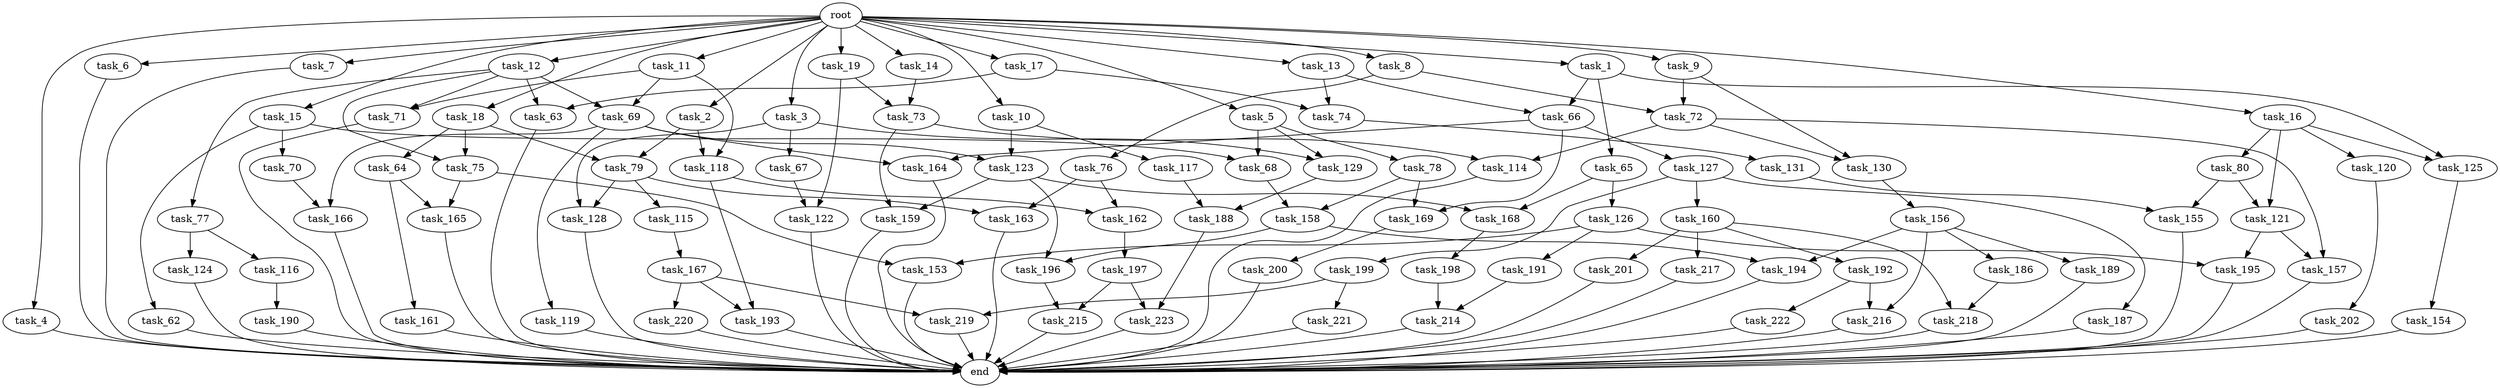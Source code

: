 digraph G {
  root [size="0.000000"];
  task_1 [size="10.240000"];
  task_2 [size="10.240000"];
  task_3 [size="10.240000"];
  task_4 [size="10.240000"];
  task_5 [size="10.240000"];
  task_6 [size="10.240000"];
  task_7 [size="10.240000"];
  task_8 [size="10.240000"];
  task_9 [size="10.240000"];
  task_10 [size="10.240000"];
  task_11 [size="10.240000"];
  task_12 [size="10.240000"];
  task_13 [size="10.240000"];
  task_14 [size="10.240000"];
  task_15 [size="10.240000"];
  task_16 [size="10.240000"];
  task_17 [size="10.240000"];
  task_18 [size="10.240000"];
  task_19 [size="10.240000"];
  task_62 [size="2147483648.000000"];
  task_63 [size="15547781611.520000"];
  task_64 [size="6957847019.520000"];
  task_65 [size="343597383.680000"];
  task_66 [size="3435973836.800000"];
  task_67 [size="343597383.680000"];
  task_68 [size="9105330667.520000"];
  task_69 [size="9363028705.280001"];
  task_70 [size="2147483648.000000"];
  task_71 [size="9363028705.280001"];
  task_72 [size="6356551598.080000"];
  task_73 [size="12455405158.400000"];
  task_74 [size="10050223472.639999"];
  task_75 [size="15547781611.520000"];
  task_76 [size="2147483648.000000"];
  task_77 [size="8589934592.000000"];
  task_78 [size="6957847019.520000"];
  task_79 [size="15547781611.520000"];
  task_80 [size="2147483648.000000"];
  task_114 [size="1717986918.400000"];
  task_115 [size="1374389534.720000"];
  task_116 [size="8589934592.000000"];
  task_117 [size="5497558138.880000"];
  task_118 [size="9363028705.280001"];
  task_119 [size="4209067950.080000"];
  task_120 [size="2147483648.000000"];
  task_121 [size="3521873182.720000"];
  task_122 [size="7730941132.800000"];
  task_123 [size="9706626088.960001"];
  task_124 [size="8589934592.000000"];
  task_125 [size="2491081031.680000"];
  task_126 [size="6957847019.520000"];
  task_127 [size="343597383.680000"];
  task_128 [size="1717986918.400000"];
  task_129 [size="7301444403.200000"];
  task_130 [size="4552665333.760000"];
  task_131 [size="4209067950.080000"];
  task_153 [size="7645041786.880000"];
  task_154 [size="5497558138.880000"];
  task_155 [size="2147483648.000000"];
  task_156 [size="4209067950.080000"];
  task_157 [size="1116691496.960000"];
  task_158 [size="5841155522.560000"];
  task_159 [size="1717986918.400000"];
  task_160 [size="3092376453.120000"];
  task_161 [size="3092376453.120000"];
  task_162 [size="7645041786.880000"];
  task_163 [size="6871947673.600000"];
  task_164 [size="4552665333.760000"];
  task_165 [size="8589934592.000000"];
  task_166 [size="8418135900.160000"];
  task_167 [size="8589934592.000000"];
  task_168 [size="7301444403.200000"];
  task_169 [size="5841155522.560000"];
  task_186 [size="6957847019.520000"];
  task_187 [size="3092376453.120000"];
  task_188 [size="2920577761.280000"];
  task_189 [size="6957847019.520000"];
  task_190 [size="2147483648.000000"];
  task_191 [size="2147483648.000000"];
  task_192 [size="1374389534.720000"];
  task_193 [size="9105330667.520000"];
  task_194 [size="10050223472.639999"];
  task_195 [size="2920577761.280000"];
  task_196 [size="3435973836.800000"];
  task_197 [size="4209067950.080000"];
  task_198 [size="1374389534.720000"];
  task_199 [size="3092376453.120000"];
  task_200 [size="5497558138.880000"];
  task_201 [size="1374389534.720000"];
  task_202 [size="5497558138.880000"];
  task_214 [size="7645041786.880000"];
  task_215 [size="8589934592.000000"];
  task_216 [size="7301444403.200000"];
  task_217 [size="1374389534.720000"];
  task_218 [size="3521873182.720000"];
  task_219 [size="9105330667.520000"];
  task_220 [size="6957847019.520000"];
  task_221 [size="2147483648.000000"];
  task_222 [size="343597383.680000"];
  task_223 [size="5841155522.560000"];
  end [size="0.000000"];

  root -> task_1 [size="1.000000"];
  root -> task_2 [size="1.000000"];
  root -> task_3 [size="1.000000"];
  root -> task_4 [size="1.000000"];
  root -> task_5 [size="1.000000"];
  root -> task_6 [size="1.000000"];
  root -> task_7 [size="1.000000"];
  root -> task_8 [size="1.000000"];
  root -> task_9 [size="1.000000"];
  root -> task_10 [size="1.000000"];
  root -> task_11 [size="1.000000"];
  root -> task_12 [size="1.000000"];
  root -> task_13 [size="1.000000"];
  root -> task_14 [size="1.000000"];
  root -> task_15 [size="1.000000"];
  root -> task_16 [size="1.000000"];
  root -> task_17 [size="1.000000"];
  root -> task_18 [size="1.000000"];
  root -> task_19 [size="1.000000"];
  task_1 -> task_65 [size="33554432.000000"];
  task_1 -> task_66 [size="33554432.000000"];
  task_1 -> task_125 [size="33554432.000000"];
  task_2 -> task_79 [size="838860800.000000"];
  task_2 -> task_118 [size="838860800.000000"];
  task_3 -> task_67 [size="33554432.000000"];
  task_3 -> task_128 [size="33554432.000000"];
  task_3 -> task_129 [size="33554432.000000"];
  task_4 -> end [size="1.000000"];
  task_5 -> task_68 [size="679477248.000000"];
  task_5 -> task_78 [size="679477248.000000"];
  task_5 -> task_129 [size="679477248.000000"];
  task_6 -> end [size="1.000000"];
  task_7 -> end [size="1.000000"];
  task_8 -> task_72 [size="209715200.000000"];
  task_8 -> task_76 [size="209715200.000000"];
  task_9 -> task_72 [size="411041792.000000"];
  task_9 -> task_130 [size="411041792.000000"];
  task_10 -> task_117 [size="536870912.000000"];
  task_10 -> task_123 [size="536870912.000000"];
  task_11 -> task_69 [size="75497472.000000"];
  task_11 -> task_71 [size="75497472.000000"];
  task_11 -> task_118 [size="75497472.000000"];
  task_12 -> task_63 [size="838860800.000000"];
  task_12 -> task_69 [size="838860800.000000"];
  task_12 -> task_71 [size="838860800.000000"];
  task_12 -> task_75 [size="838860800.000000"];
  task_12 -> task_77 [size="838860800.000000"];
  task_13 -> task_66 [size="301989888.000000"];
  task_13 -> task_74 [size="301989888.000000"];
  task_14 -> task_73 [size="536870912.000000"];
  task_15 -> task_62 [size="209715200.000000"];
  task_15 -> task_68 [size="209715200.000000"];
  task_15 -> task_70 [size="209715200.000000"];
  task_16 -> task_80 [size="209715200.000000"];
  task_16 -> task_120 [size="209715200.000000"];
  task_16 -> task_121 [size="209715200.000000"];
  task_16 -> task_125 [size="209715200.000000"];
  task_17 -> task_63 [size="679477248.000000"];
  task_17 -> task_74 [size="679477248.000000"];
  task_18 -> task_64 [size="679477248.000000"];
  task_18 -> task_75 [size="679477248.000000"];
  task_18 -> task_79 [size="679477248.000000"];
  task_19 -> task_73 [size="679477248.000000"];
  task_19 -> task_122 [size="679477248.000000"];
  task_62 -> end [size="1.000000"];
  task_63 -> end [size="1.000000"];
  task_64 -> task_161 [size="301989888.000000"];
  task_64 -> task_165 [size="301989888.000000"];
  task_65 -> task_126 [size="679477248.000000"];
  task_65 -> task_168 [size="679477248.000000"];
  task_66 -> task_127 [size="33554432.000000"];
  task_66 -> task_164 [size="33554432.000000"];
  task_66 -> task_169 [size="33554432.000000"];
  task_67 -> task_122 [size="75497472.000000"];
  task_68 -> task_158 [size="33554432.000000"];
  task_69 -> task_119 [size="411041792.000000"];
  task_69 -> task_123 [size="411041792.000000"];
  task_69 -> task_164 [size="411041792.000000"];
  task_69 -> task_166 [size="411041792.000000"];
  task_70 -> task_166 [size="411041792.000000"];
  task_71 -> end [size="1.000000"];
  task_72 -> task_114 [size="33554432.000000"];
  task_72 -> task_130 [size="33554432.000000"];
  task_72 -> task_157 [size="33554432.000000"];
  task_73 -> task_114 [size="134217728.000000"];
  task_73 -> task_159 [size="134217728.000000"];
  task_74 -> task_131 [size="411041792.000000"];
  task_75 -> task_153 [size="536870912.000000"];
  task_75 -> task_165 [size="536870912.000000"];
  task_76 -> task_162 [size="536870912.000000"];
  task_76 -> task_163 [size="536870912.000000"];
  task_77 -> task_116 [size="838860800.000000"];
  task_77 -> task_124 [size="838860800.000000"];
  task_78 -> task_158 [size="536870912.000000"];
  task_78 -> task_169 [size="536870912.000000"];
  task_79 -> task_115 [size="134217728.000000"];
  task_79 -> task_128 [size="134217728.000000"];
  task_79 -> task_163 [size="134217728.000000"];
  task_80 -> task_121 [size="134217728.000000"];
  task_80 -> task_155 [size="134217728.000000"];
  task_114 -> end [size="1.000000"];
  task_115 -> task_167 [size="838860800.000000"];
  task_116 -> task_190 [size="209715200.000000"];
  task_117 -> task_188 [size="75497472.000000"];
  task_118 -> task_162 [size="209715200.000000"];
  task_118 -> task_193 [size="209715200.000000"];
  task_119 -> end [size="1.000000"];
  task_120 -> task_202 [size="536870912.000000"];
  task_121 -> task_157 [size="75497472.000000"];
  task_121 -> task_195 [size="75497472.000000"];
  task_122 -> end [size="1.000000"];
  task_123 -> task_159 [size="33554432.000000"];
  task_123 -> task_168 [size="33554432.000000"];
  task_123 -> task_196 [size="33554432.000000"];
  task_124 -> end [size="1.000000"];
  task_125 -> task_154 [size="536870912.000000"];
  task_126 -> task_153 [size="209715200.000000"];
  task_126 -> task_191 [size="209715200.000000"];
  task_126 -> task_195 [size="209715200.000000"];
  task_127 -> task_160 [size="301989888.000000"];
  task_127 -> task_187 [size="301989888.000000"];
  task_127 -> task_199 [size="301989888.000000"];
  task_128 -> end [size="1.000000"];
  task_129 -> task_188 [size="209715200.000000"];
  task_130 -> task_156 [size="411041792.000000"];
  task_131 -> task_155 [size="75497472.000000"];
  task_153 -> end [size="1.000000"];
  task_154 -> end [size="1.000000"];
  task_155 -> end [size="1.000000"];
  task_156 -> task_186 [size="679477248.000000"];
  task_156 -> task_189 [size="679477248.000000"];
  task_156 -> task_194 [size="679477248.000000"];
  task_156 -> task_216 [size="679477248.000000"];
  task_157 -> end [size="1.000000"];
  task_158 -> task_194 [size="301989888.000000"];
  task_158 -> task_196 [size="301989888.000000"];
  task_159 -> end [size="1.000000"];
  task_160 -> task_192 [size="134217728.000000"];
  task_160 -> task_201 [size="134217728.000000"];
  task_160 -> task_217 [size="134217728.000000"];
  task_160 -> task_218 [size="134217728.000000"];
  task_161 -> end [size="1.000000"];
  task_162 -> task_197 [size="411041792.000000"];
  task_163 -> end [size="1.000000"];
  task_164 -> end [size="1.000000"];
  task_165 -> end [size="1.000000"];
  task_166 -> end [size="1.000000"];
  task_167 -> task_193 [size="679477248.000000"];
  task_167 -> task_219 [size="679477248.000000"];
  task_167 -> task_220 [size="679477248.000000"];
  task_168 -> task_198 [size="134217728.000000"];
  task_169 -> task_200 [size="536870912.000000"];
  task_186 -> task_218 [size="209715200.000000"];
  task_187 -> end [size="1.000000"];
  task_188 -> task_223 [size="33554432.000000"];
  task_189 -> end [size="1.000000"];
  task_190 -> end [size="1.000000"];
  task_191 -> task_214 [size="209715200.000000"];
  task_192 -> task_216 [size="33554432.000000"];
  task_192 -> task_222 [size="33554432.000000"];
  task_193 -> end [size="1.000000"];
  task_194 -> end [size="1.000000"];
  task_195 -> end [size="1.000000"];
  task_196 -> task_215 [size="301989888.000000"];
  task_197 -> task_215 [size="536870912.000000"];
  task_197 -> task_223 [size="536870912.000000"];
  task_198 -> task_214 [size="536870912.000000"];
  task_199 -> task_219 [size="209715200.000000"];
  task_199 -> task_221 [size="209715200.000000"];
  task_200 -> end [size="1.000000"];
  task_201 -> end [size="1.000000"];
  task_202 -> end [size="1.000000"];
  task_214 -> end [size="1.000000"];
  task_215 -> end [size="1.000000"];
  task_216 -> end [size="1.000000"];
  task_217 -> end [size="1.000000"];
  task_218 -> end [size="1.000000"];
  task_219 -> end [size="1.000000"];
  task_220 -> end [size="1.000000"];
  task_221 -> end [size="1.000000"];
  task_222 -> end [size="1.000000"];
  task_223 -> end [size="1.000000"];
}
